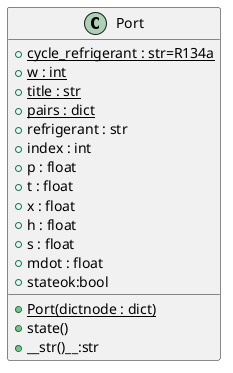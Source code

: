 @startuml
class Port {
  + {static} cycle_refrigerant : str=R134a
  + {static} w : int
  + {static} title : str
  + {static} pairs : dict
  + refrigerant : str
  + index : int
  + p : float
  + t : float
  + x : float
  + h : float
  + s : float
  + mdot : float
  + stateok:bool
  + {static} Port(dictnode : dict)
  + state()
  + __str()__:str
}
@enduml


